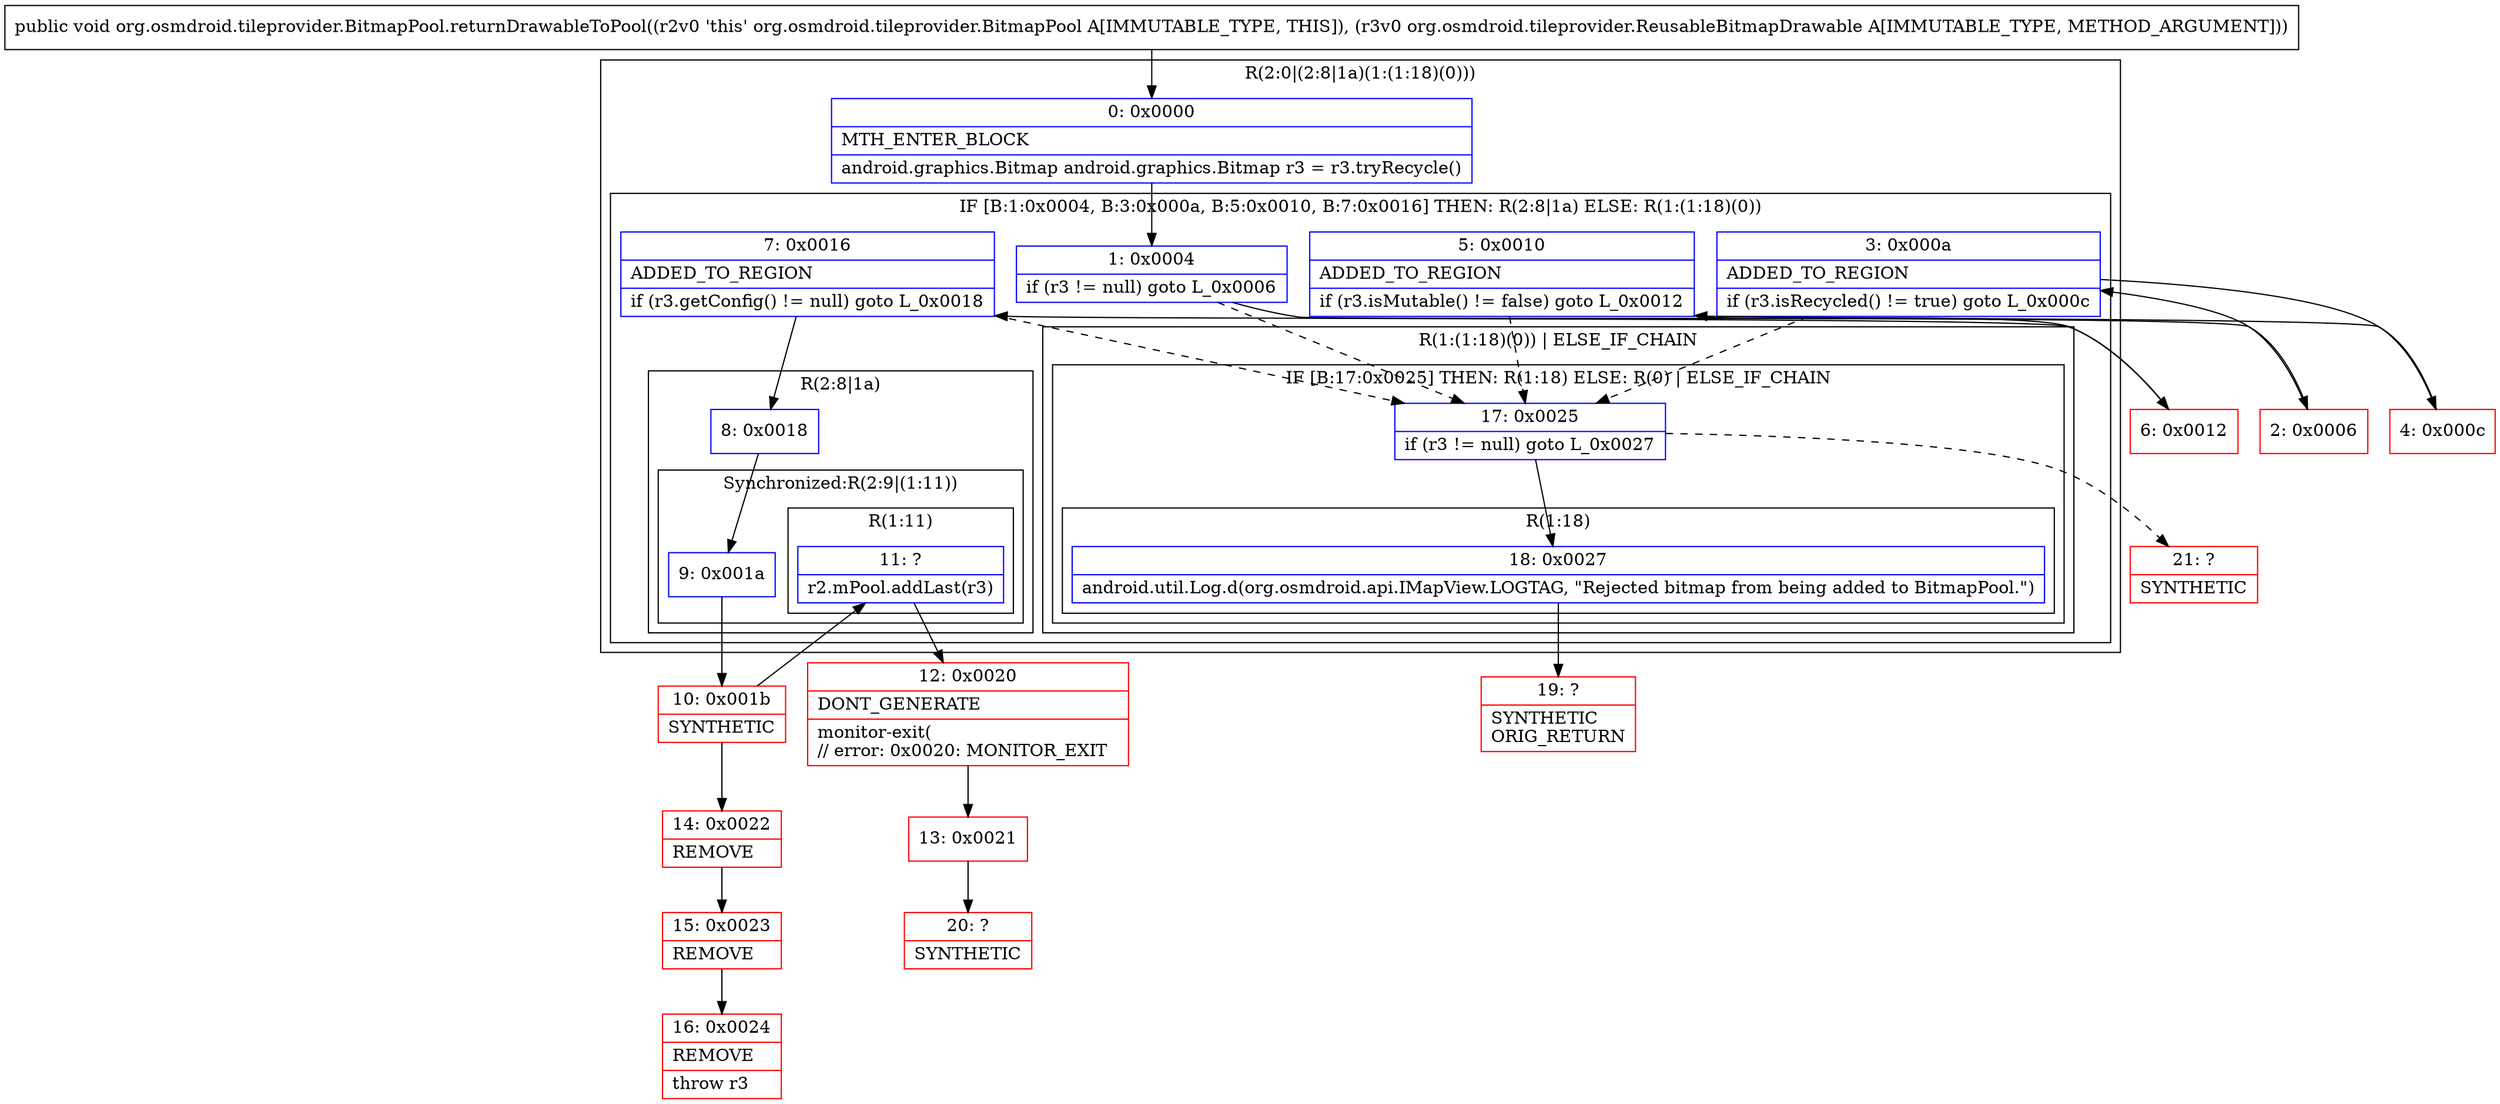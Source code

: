 digraph "CFG fororg.osmdroid.tileprovider.BitmapPool.returnDrawableToPool(Lorg\/osmdroid\/tileprovider\/ReusableBitmapDrawable;)V" {
subgraph cluster_Region_864094389 {
label = "R(2:0|(2:8|1a)(1:(1:18)(0)))";
node [shape=record,color=blue];
Node_0 [shape=record,label="{0\:\ 0x0000|MTH_ENTER_BLOCK\l|android.graphics.Bitmap android.graphics.Bitmap r3 = r3.tryRecycle()\l}"];
subgraph cluster_IfRegion_1712811712 {
label = "IF [B:1:0x0004, B:3:0x000a, B:5:0x0010, B:7:0x0016] THEN: R(2:8|1a) ELSE: R(1:(1:18)(0))";
node [shape=record,color=blue];
Node_1 [shape=record,label="{1\:\ 0x0004|if (r3 != null) goto L_0x0006\l}"];
Node_3 [shape=record,label="{3\:\ 0x000a|ADDED_TO_REGION\l|if (r3.isRecycled() != true) goto L_0x000c\l}"];
Node_5 [shape=record,label="{5\:\ 0x0010|ADDED_TO_REGION\l|if (r3.isMutable() != false) goto L_0x0012\l}"];
Node_7 [shape=record,label="{7\:\ 0x0016|ADDED_TO_REGION\l|if (r3.getConfig() != null) goto L_0x0018\l}"];
subgraph cluster_Region_2111389891 {
label = "R(2:8|1a)";
node [shape=record,color=blue];
Node_8 [shape=record,label="{8\:\ 0x0018}"];
subgraph cluster_SynchronizedRegion_1854036585 {
label = "Synchronized:R(2:9|(1:11))";
node [shape=record,color=blue];
Node_9 [shape=record,label="{9\:\ 0x001a}"];
subgraph cluster_Region_1047245789 {
label = "R(1:11)";
node [shape=record,color=blue];
Node_11 [shape=record,label="{11\:\ ?|r2.mPool.addLast(r3)\l}"];
}
}
}
subgraph cluster_Region_2010282457 {
label = "R(1:(1:18)(0)) | ELSE_IF_CHAIN\l";
node [shape=record,color=blue];
subgraph cluster_IfRegion_1207259294 {
label = "IF [B:17:0x0025] THEN: R(1:18) ELSE: R(0) | ELSE_IF_CHAIN\l";
node [shape=record,color=blue];
Node_17 [shape=record,label="{17\:\ 0x0025|if (r3 != null) goto L_0x0027\l}"];
subgraph cluster_Region_1353828218 {
label = "R(1:18)";
node [shape=record,color=blue];
Node_18 [shape=record,label="{18\:\ 0x0027|android.util.Log.d(org.osmdroid.api.IMapView.LOGTAG, \"Rejected bitmap from being added to BitmapPool.\")\l}"];
}
subgraph cluster_Region_1733909239 {
label = "R(0)";
node [shape=record,color=blue];
}
}
}
}
}
Node_2 [shape=record,color=red,label="{2\:\ 0x0006}"];
Node_4 [shape=record,color=red,label="{4\:\ 0x000c}"];
Node_6 [shape=record,color=red,label="{6\:\ 0x0012}"];
Node_10 [shape=record,color=red,label="{10\:\ 0x001b|SYNTHETIC\l}"];
Node_12 [shape=record,color=red,label="{12\:\ 0x0020|DONT_GENERATE\l|monitor\-exit(\l\/\/ error: 0x0020: MONITOR_EXIT  \l}"];
Node_13 [shape=record,color=red,label="{13\:\ 0x0021}"];
Node_14 [shape=record,color=red,label="{14\:\ 0x0022|REMOVE\l}"];
Node_15 [shape=record,color=red,label="{15\:\ 0x0023|REMOVE\l}"];
Node_16 [shape=record,color=red,label="{16\:\ 0x0024|REMOVE\l|throw r3\l}"];
Node_19 [shape=record,color=red,label="{19\:\ ?|SYNTHETIC\lORIG_RETURN\l}"];
Node_20 [shape=record,color=red,label="{20\:\ ?|SYNTHETIC\l}"];
Node_21 [shape=record,color=red,label="{21\:\ ?|SYNTHETIC\l}"];
MethodNode[shape=record,label="{public void org.osmdroid.tileprovider.BitmapPool.returnDrawableToPool((r2v0 'this' org.osmdroid.tileprovider.BitmapPool A[IMMUTABLE_TYPE, THIS]), (r3v0 org.osmdroid.tileprovider.ReusableBitmapDrawable A[IMMUTABLE_TYPE, METHOD_ARGUMENT])) }"];
MethodNode -> Node_0;
Node_0 -> Node_1;
Node_1 -> Node_2;
Node_1 -> Node_17[style=dashed];
Node_3 -> Node_4;
Node_3 -> Node_17[style=dashed];
Node_5 -> Node_6;
Node_5 -> Node_17[style=dashed];
Node_7 -> Node_8;
Node_7 -> Node_17[style=dashed];
Node_8 -> Node_9;
Node_9 -> Node_10;
Node_11 -> Node_12;
Node_17 -> Node_18;
Node_17 -> Node_21[style=dashed];
Node_18 -> Node_19;
Node_2 -> Node_3;
Node_4 -> Node_5;
Node_6 -> Node_7;
Node_10 -> Node_11;
Node_10 -> Node_14;
Node_12 -> Node_13;
Node_13 -> Node_20;
Node_14 -> Node_15;
Node_15 -> Node_16;
}

